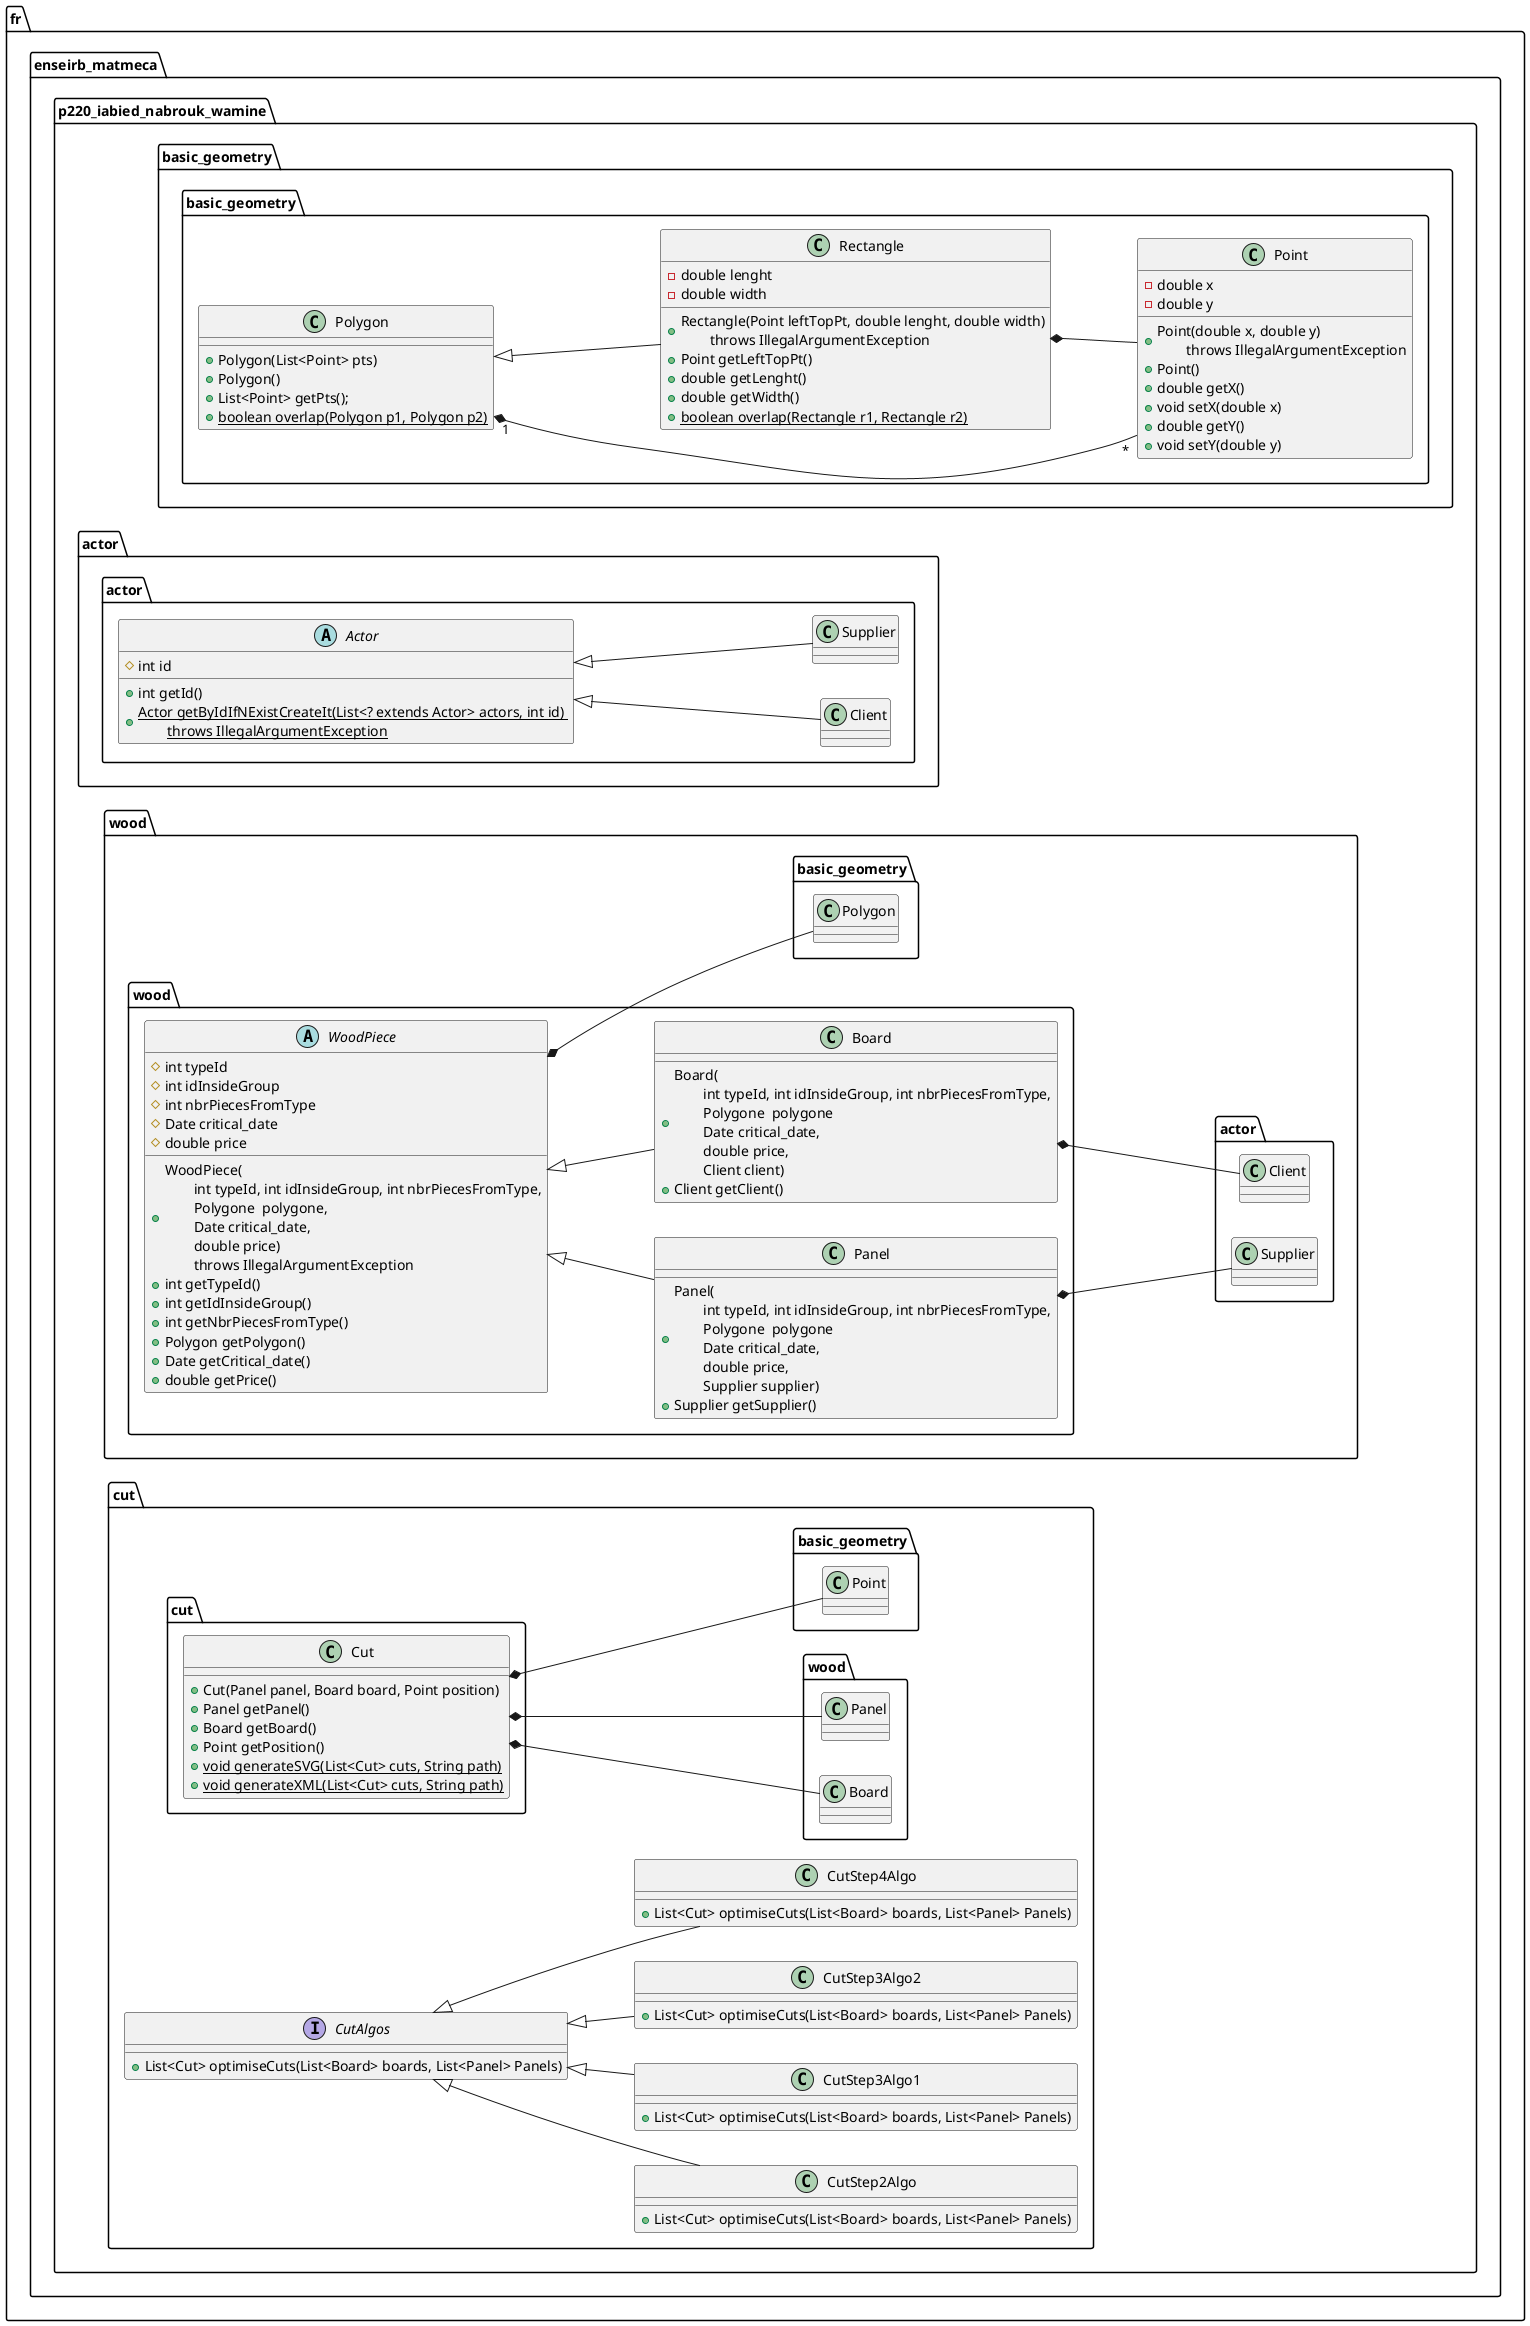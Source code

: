 @startuml uml

left to right direction

package "fr.enseirb_matmeca.p220_iabied_nabrouk_wamine"{

    package "basic_geometry"{

        class basic_geometry.Point {

            - double x
            - double y

            + Point(double x, double y)\n\tthrows IllegalArgumentException
            + Point()
            + double getX()
            + void setX(double x)
            + double getY()
            + void setY(double y)

        }

        class basic_geometry.Polygon {

            + Polygon(List<Point> pts)
            + Polygon()
            + List<Point> getPts();
            + {static} boolean overlap(Polygon p1, Polygon p2)

        }
        basic_geometry.Polygon "1" *-- "*" basic_geometry.Point

        class basic_geometry.Rectangle {

            - double lenght
            - double width
            
            + Rectangle(Point leftTopPt, double lenght, double width)\n\tthrows IllegalArgumentException
            + Point getLeftTopPt()
            + double getLenght()
            + double getWidth()
            + {static} boolean overlap(Rectangle r1, Rectangle r2)
        }
        basic_geometry.Rectangle *-- basic_geometry.Point

        basic_geometry.Polygon <|-- basic_geometry.Rectangle

    }

    package "actor"{

        abstract class actor.Actor{
            # int id

            + int getId()
            + {static} Actor getByIdIfNExistCreateIt(List<? extends Actor> actors, int id) \n\tthrows IllegalArgumentException
        }

        class actor.Client{

        }

        class actor.Supplier{
            
        }

        actor.Actor <|-- actor.Client
        actor.Actor <|-- actor.Supplier

    }

    package "wood"{

        abstract class wood.WoodPiece {

            # int typeId
            # int idInsideGroup
            # int nbrPiecesFromType
            # Date critical_date
            # double price

            + WoodPiece(\n\tint typeId, int idInsideGroup, int nbrPiecesFromType,\n\tPolygone  polygone,\n\tDate critical_date,\n\tdouble price)\n\tthrows IllegalArgumentException
            + int getTypeId()
            + int getIdInsideGroup()
            + int getNbrPiecesFromType()
            + Polygon getPolygon()
            + Date getCritical_date()
            + double getPrice()

        }
        wood.WoodPiece *-- basic_geometry.Polygon

        class wood.Panel {
            + Panel(\n\tint typeId, int idInsideGroup, int nbrPiecesFromType,\n\tPolygone  polygone\n\tDate critical_date,\n\tdouble price,\n\tSupplier supplier)
            + Supplier getSupplier()
        }
        wood.Panel *-- actor.Supplier

        class wood.Board {
            + Board(\n\tint typeId, int idInsideGroup, int nbrPiecesFromType,\n\tPolygone  polygone\n\tDate critical_date,\n\tdouble price,\n\tClient client)
            + Client getClient()
        }
        wood.Board *-- actor.Client

        wood.WoodPiece <|-- wood.Panel
        wood.WoodPiece <|-- wood.Board

    }

    package "cut" {
        
        class cut.Cut {

            + Cut(Panel panel, Board board, Point position)
            + Panel getPanel()
            + Board getBoard()
            + Point getPosition()
            + {static} void generateSVG(List<Cut> cuts, String path)
            + {static} void generateXML(List<Cut> cuts, String path)

        }
        cut.Cut *-- wood.Panel
        cut.Cut *-- wood.Board
        cut.Cut *-- basic_geometry.Point

        interface CutAlgos{
            + List<Cut> optimiseCuts(List<Board> boards, List<Panel> Panels)
        }

        class CutStep2Algo {
            + List<Cut> optimiseCuts(List<Board> boards, List<Panel> Panels)
        }

        class CutStep3Algo1 {
            + List<Cut> optimiseCuts(List<Board> boards, List<Panel> Panels)
        }

        class CutStep3Algo2 {
            + List<Cut> optimiseCuts(List<Board> boards, List<Panel> Panels)
        }

        class CutStep4Algo {
            + List<Cut> optimiseCuts(List<Board> boards, List<Panel> Panels)
        }

        CutAlgos <|-- CutStep2Algo
        CutAlgos <|-- CutStep3Algo1
        CutAlgos <|-- CutStep3Algo2
        CutAlgos <|-- CutStep4Algo

    }

}


@enduml